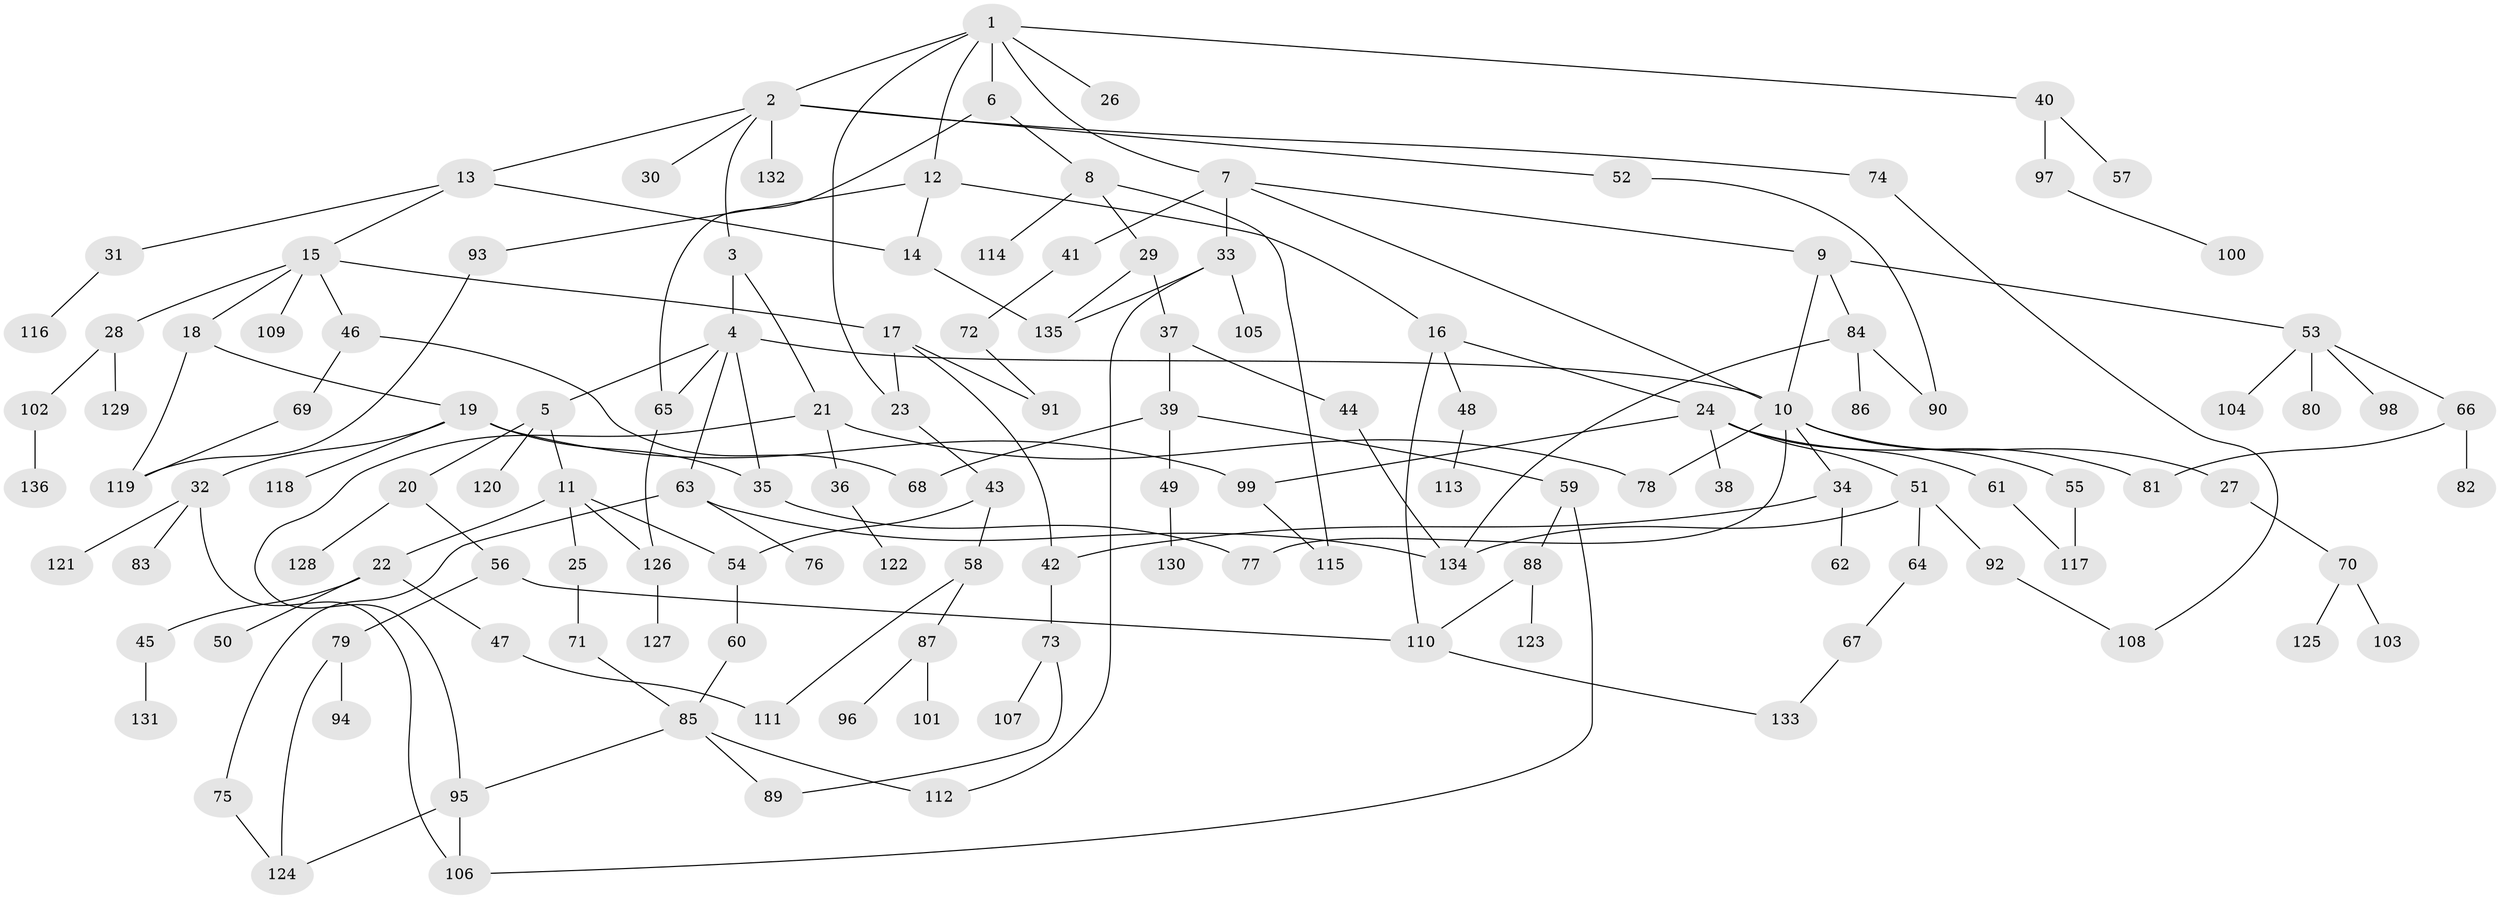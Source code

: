 // Generated by graph-tools (version 1.1) at 2025/41/03/09/25 04:41:13]
// undirected, 136 vertices, 173 edges
graph export_dot {
graph [start="1"]
  node [color=gray90,style=filled];
  1;
  2;
  3;
  4;
  5;
  6;
  7;
  8;
  9;
  10;
  11;
  12;
  13;
  14;
  15;
  16;
  17;
  18;
  19;
  20;
  21;
  22;
  23;
  24;
  25;
  26;
  27;
  28;
  29;
  30;
  31;
  32;
  33;
  34;
  35;
  36;
  37;
  38;
  39;
  40;
  41;
  42;
  43;
  44;
  45;
  46;
  47;
  48;
  49;
  50;
  51;
  52;
  53;
  54;
  55;
  56;
  57;
  58;
  59;
  60;
  61;
  62;
  63;
  64;
  65;
  66;
  67;
  68;
  69;
  70;
  71;
  72;
  73;
  74;
  75;
  76;
  77;
  78;
  79;
  80;
  81;
  82;
  83;
  84;
  85;
  86;
  87;
  88;
  89;
  90;
  91;
  92;
  93;
  94;
  95;
  96;
  97;
  98;
  99;
  100;
  101;
  102;
  103;
  104;
  105;
  106;
  107;
  108;
  109;
  110;
  111;
  112;
  113;
  114;
  115;
  116;
  117;
  118;
  119;
  120;
  121;
  122;
  123;
  124;
  125;
  126;
  127;
  128;
  129;
  130;
  131;
  132;
  133;
  134;
  135;
  136;
  1 -- 2;
  1 -- 6;
  1 -- 7;
  1 -- 12;
  1 -- 26;
  1 -- 40;
  1 -- 23;
  2 -- 3;
  2 -- 13;
  2 -- 30;
  2 -- 52;
  2 -- 74;
  2 -- 132;
  3 -- 4;
  3 -- 21;
  4 -- 5;
  4 -- 63;
  4 -- 65;
  4 -- 35;
  4 -- 10;
  5 -- 11;
  5 -- 20;
  5 -- 120;
  6 -- 8;
  6 -- 65;
  7 -- 9;
  7 -- 10;
  7 -- 33;
  7 -- 41;
  8 -- 29;
  8 -- 114;
  8 -- 115;
  9 -- 53;
  9 -- 84;
  9 -- 10;
  10 -- 27;
  10 -- 34;
  10 -- 55;
  10 -- 77;
  10 -- 78;
  11 -- 22;
  11 -- 25;
  11 -- 54;
  11 -- 126;
  12 -- 14;
  12 -- 16;
  12 -- 93;
  13 -- 15;
  13 -- 31;
  13 -- 14;
  14 -- 135;
  15 -- 17;
  15 -- 18;
  15 -- 28;
  15 -- 46;
  15 -- 109;
  16 -- 24;
  16 -- 48;
  16 -- 110;
  17 -- 23;
  17 -- 42;
  17 -- 91;
  18 -- 19;
  18 -- 119;
  19 -- 32;
  19 -- 35;
  19 -- 118;
  19 -- 99;
  20 -- 56;
  20 -- 128;
  21 -- 36;
  21 -- 95;
  21 -- 78;
  22 -- 45;
  22 -- 47;
  22 -- 50;
  23 -- 43;
  24 -- 38;
  24 -- 51;
  24 -- 61;
  24 -- 99;
  24 -- 81;
  25 -- 71;
  27 -- 70;
  28 -- 102;
  28 -- 129;
  29 -- 37;
  29 -- 135;
  31 -- 116;
  32 -- 83;
  32 -- 121;
  32 -- 106;
  33 -- 105;
  33 -- 112;
  33 -- 135;
  34 -- 62;
  34 -- 42;
  35 -- 77;
  36 -- 122;
  37 -- 39;
  37 -- 44;
  39 -- 49;
  39 -- 59;
  39 -- 68;
  40 -- 57;
  40 -- 97;
  41 -- 72;
  42 -- 73;
  43 -- 58;
  43 -- 54;
  44 -- 134;
  45 -- 131;
  46 -- 69;
  46 -- 68;
  47 -- 111;
  48 -- 113;
  49 -- 130;
  51 -- 64;
  51 -- 92;
  51 -- 134;
  52 -- 90;
  53 -- 66;
  53 -- 80;
  53 -- 98;
  53 -- 104;
  54 -- 60;
  55 -- 117;
  56 -- 79;
  56 -- 110;
  58 -- 87;
  58 -- 111;
  59 -- 88;
  59 -- 106;
  60 -- 85;
  61 -- 117;
  63 -- 75;
  63 -- 76;
  63 -- 134;
  64 -- 67;
  65 -- 126;
  66 -- 81;
  66 -- 82;
  67 -- 133;
  69 -- 119;
  70 -- 103;
  70 -- 125;
  71 -- 85;
  72 -- 91;
  73 -- 107;
  73 -- 89;
  74 -- 108;
  75 -- 124;
  79 -- 94;
  79 -- 124;
  84 -- 86;
  84 -- 90;
  84 -- 134;
  85 -- 89;
  85 -- 95;
  85 -- 112;
  87 -- 96;
  87 -- 101;
  88 -- 123;
  88 -- 110;
  92 -- 108;
  93 -- 119;
  95 -- 124;
  95 -- 106;
  97 -- 100;
  99 -- 115;
  102 -- 136;
  110 -- 133;
  126 -- 127;
}
